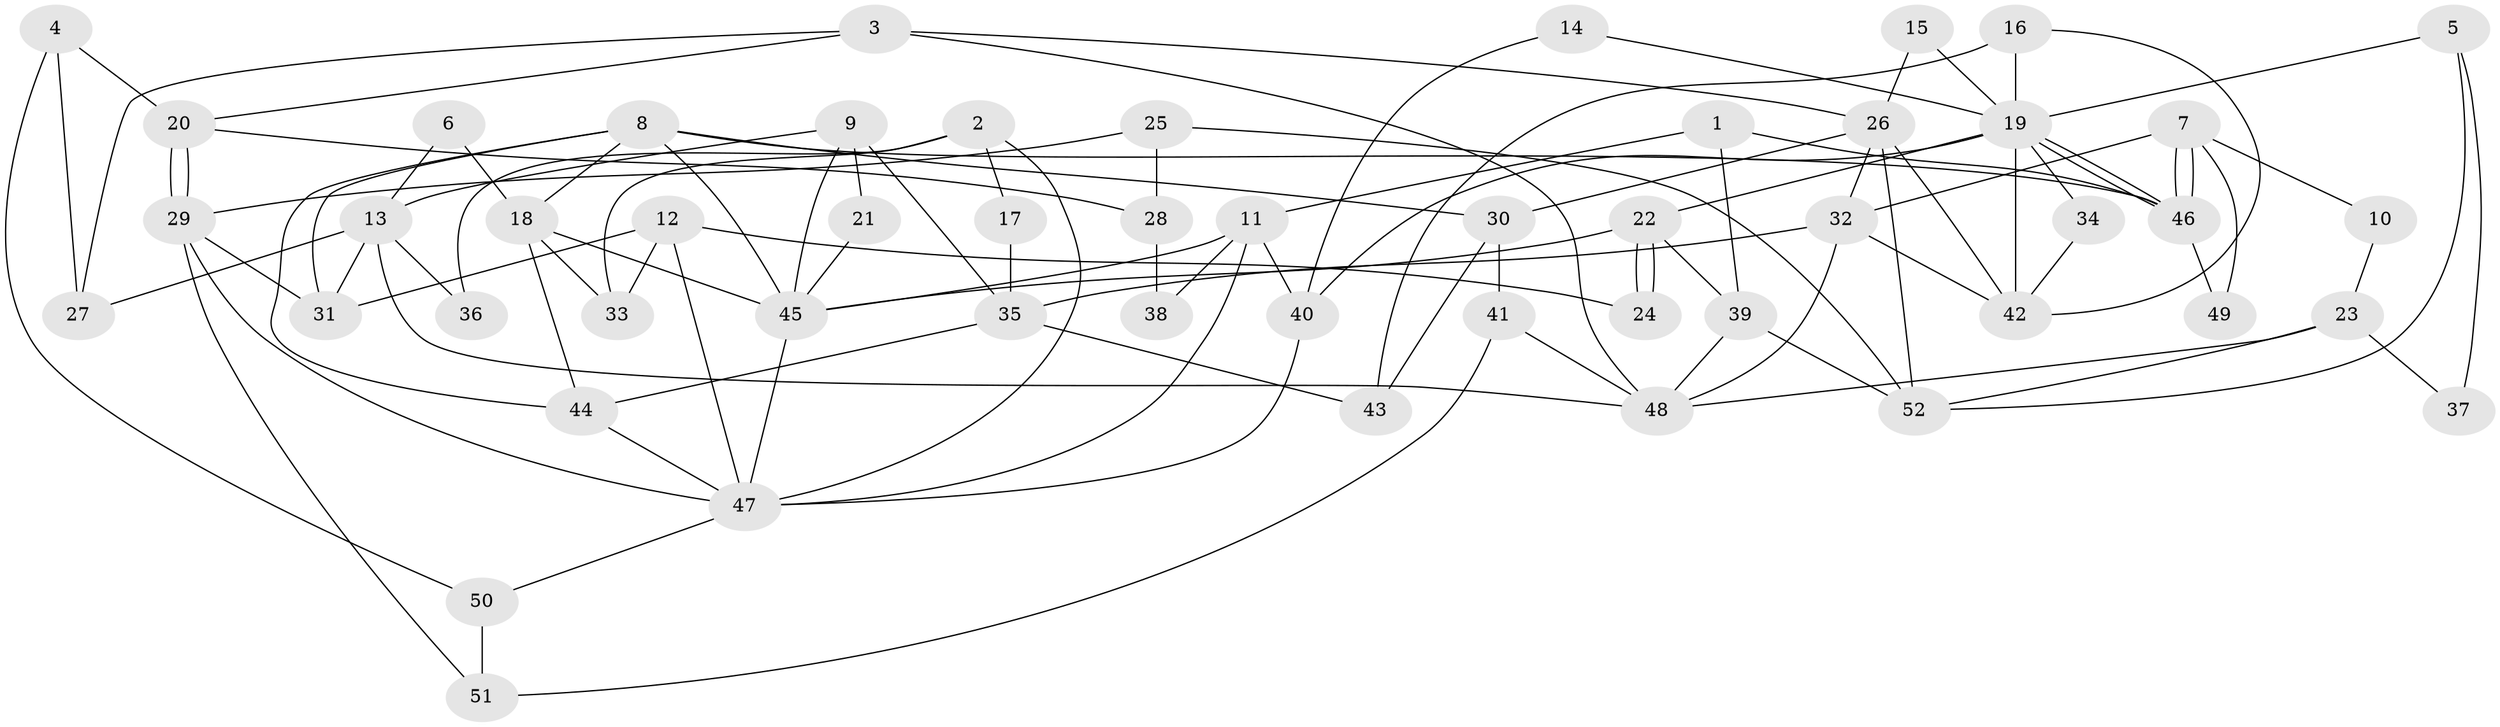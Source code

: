 // coarse degree distribution, {3: 0.3055555555555556, 2: 0.19444444444444445, 6: 0.1111111111111111, 7: 0.05555555555555555, 5: 0.19444444444444445, 4: 0.1111111111111111, 8: 0.027777777777777776}
// Generated by graph-tools (version 1.1) at 2025/53/03/04/25 21:53:46]
// undirected, 52 vertices, 104 edges
graph export_dot {
graph [start="1"]
  node [color=gray90,style=filled];
  1;
  2;
  3;
  4;
  5;
  6;
  7;
  8;
  9;
  10;
  11;
  12;
  13;
  14;
  15;
  16;
  17;
  18;
  19;
  20;
  21;
  22;
  23;
  24;
  25;
  26;
  27;
  28;
  29;
  30;
  31;
  32;
  33;
  34;
  35;
  36;
  37;
  38;
  39;
  40;
  41;
  42;
  43;
  44;
  45;
  46;
  47;
  48;
  49;
  50;
  51;
  52;
  1 -- 11;
  1 -- 46;
  1 -- 39;
  2 -- 47;
  2 -- 33;
  2 -- 17;
  2 -- 36;
  3 -- 20;
  3 -- 48;
  3 -- 26;
  3 -- 27;
  4 -- 50;
  4 -- 27;
  4 -- 20;
  5 -- 19;
  5 -- 52;
  5 -- 37;
  6 -- 18;
  6 -- 13;
  7 -- 46;
  7 -- 46;
  7 -- 32;
  7 -- 10;
  7 -- 49;
  8 -- 46;
  8 -- 31;
  8 -- 18;
  8 -- 30;
  8 -- 44;
  8 -- 45;
  9 -- 45;
  9 -- 35;
  9 -- 13;
  9 -- 21;
  10 -- 23;
  11 -- 47;
  11 -- 45;
  11 -- 38;
  11 -- 40;
  12 -- 47;
  12 -- 31;
  12 -- 24;
  12 -- 33;
  13 -- 48;
  13 -- 27;
  13 -- 31;
  13 -- 36;
  14 -- 19;
  14 -- 40;
  15 -- 19;
  15 -- 26;
  16 -- 19;
  16 -- 42;
  16 -- 43;
  17 -- 35;
  18 -- 45;
  18 -- 33;
  18 -- 44;
  19 -- 46;
  19 -- 46;
  19 -- 40;
  19 -- 22;
  19 -- 34;
  19 -- 42;
  20 -- 29;
  20 -- 29;
  20 -- 28;
  21 -- 45;
  22 -- 24;
  22 -- 24;
  22 -- 39;
  22 -- 45;
  23 -- 52;
  23 -- 48;
  23 -- 37;
  25 -- 29;
  25 -- 52;
  25 -- 28;
  26 -- 30;
  26 -- 32;
  26 -- 42;
  26 -- 52;
  28 -- 38;
  29 -- 47;
  29 -- 31;
  29 -- 51;
  30 -- 43;
  30 -- 41;
  32 -- 42;
  32 -- 35;
  32 -- 48;
  34 -- 42;
  35 -- 44;
  35 -- 43;
  39 -- 48;
  39 -- 52;
  40 -- 47;
  41 -- 48;
  41 -- 51;
  44 -- 47;
  45 -- 47;
  46 -- 49;
  47 -- 50;
  50 -- 51;
}
